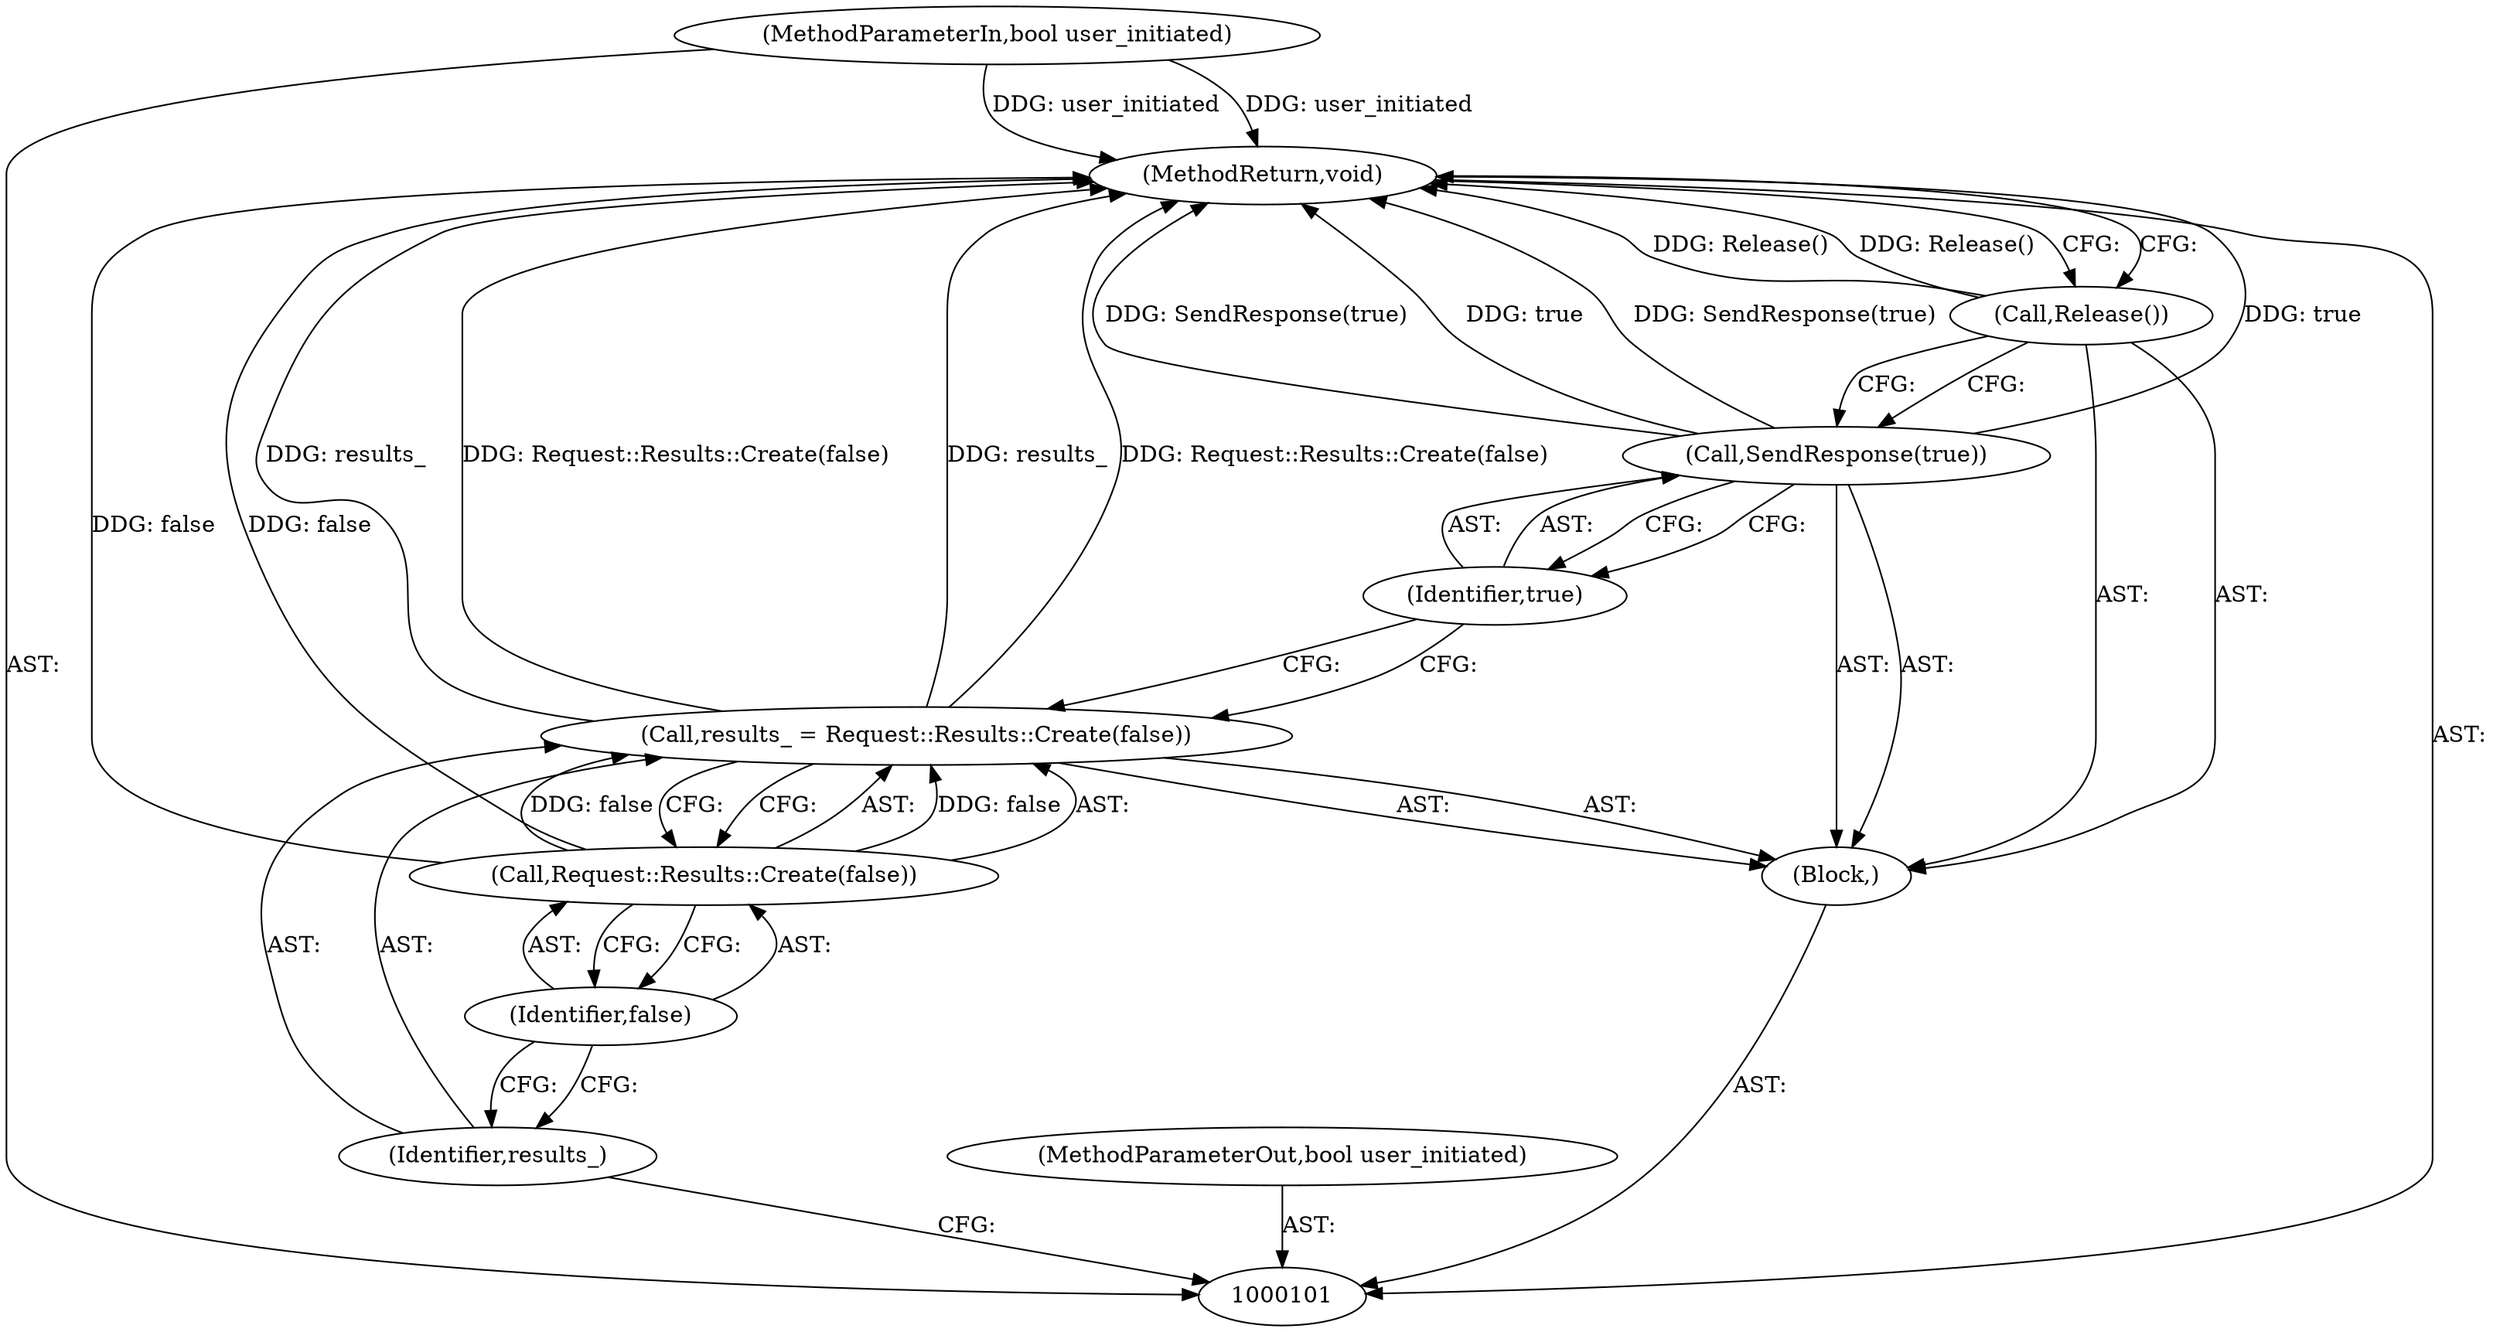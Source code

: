 digraph "1_Chrome_e21bdfb9c758ac411012ad84f83d26d3f7dd69fb" {
"1000111" [label="(MethodReturn,void)"];
"1000102" [label="(MethodParameterIn,bool user_initiated)"];
"1000132" [label="(MethodParameterOut,bool user_initiated)"];
"1000103" [label="(Block,)"];
"1000106" [label="(Call,Request::Results::Create(false))"];
"1000104" [label="(Call,results_ = Request::Results::Create(false))"];
"1000105" [label="(Identifier,results_)"];
"1000107" [label="(Identifier,false)"];
"1000109" [label="(Identifier,true)"];
"1000108" [label="(Call,SendResponse(true))"];
"1000110" [label="(Call,Release())"];
"1000111" -> "1000101"  [label="AST: "];
"1000111" -> "1000110"  [label="CFG: "];
"1000108" -> "1000111"  [label="DDG: SendResponse(true)"];
"1000108" -> "1000111"  [label="DDG: true"];
"1000106" -> "1000111"  [label="DDG: false"];
"1000104" -> "1000111"  [label="DDG: results_"];
"1000104" -> "1000111"  [label="DDG: Request::Results::Create(false)"];
"1000102" -> "1000111"  [label="DDG: user_initiated"];
"1000110" -> "1000111"  [label="DDG: Release()"];
"1000102" -> "1000101"  [label="AST: "];
"1000102" -> "1000111"  [label="DDG: user_initiated"];
"1000132" -> "1000101"  [label="AST: "];
"1000103" -> "1000101"  [label="AST: "];
"1000104" -> "1000103"  [label="AST: "];
"1000108" -> "1000103"  [label="AST: "];
"1000110" -> "1000103"  [label="AST: "];
"1000106" -> "1000104"  [label="AST: "];
"1000106" -> "1000107"  [label="CFG: "];
"1000107" -> "1000106"  [label="AST: "];
"1000104" -> "1000106"  [label="CFG: "];
"1000106" -> "1000111"  [label="DDG: false"];
"1000106" -> "1000104"  [label="DDG: false"];
"1000104" -> "1000103"  [label="AST: "];
"1000104" -> "1000106"  [label="CFG: "];
"1000105" -> "1000104"  [label="AST: "];
"1000106" -> "1000104"  [label="AST: "];
"1000109" -> "1000104"  [label="CFG: "];
"1000104" -> "1000111"  [label="DDG: results_"];
"1000104" -> "1000111"  [label="DDG: Request::Results::Create(false)"];
"1000106" -> "1000104"  [label="DDG: false"];
"1000105" -> "1000104"  [label="AST: "];
"1000105" -> "1000101"  [label="CFG: "];
"1000107" -> "1000105"  [label="CFG: "];
"1000107" -> "1000106"  [label="AST: "];
"1000107" -> "1000105"  [label="CFG: "];
"1000106" -> "1000107"  [label="CFG: "];
"1000109" -> "1000108"  [label="AST: "];
"1000109" -> "1000104"  [label="CFG: "];
"1000108" -> "1000109"  [label="CFG: "];
"1000108" -> "1000103"  [label="AST: "];
"1000108" -> "1000109"  [label="CFG: "];
"1000109" -> "1000108"  [label="AST: "];
"1000110" -> "1000108"  [label="CFG: "];
"1000108" -> "1000111"  [label="DDG: SendResponse(true)"];
"1000108" -> "1000111"  [label="DDG: true"];
"1000110" -> "1000103"  [label="AST: "];
"1000110" -> "1000108"  [label="CFG: "];
"1000111" -> "1000110"  [label="CFG: "];
"1000110" -> "1000111"  [label="DDG: Release()"];
}
